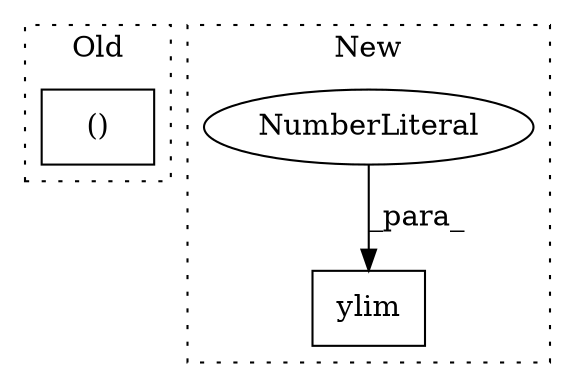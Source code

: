 digraph G {
subgraph cluster0 {
1 [label="()" a="106" s="735" l="25" shape="box"];
label = "Old";
style="dotted";
}
subgraph cluster1 {
2 [label="ylim" a="32" s="1297,1307" l="5,1" shape="box"];
3 [label="NumberLiteral" a="34" s="1304" l="3" shape="ellipse"];
label = "New";
style="dotted";
}
3 -> 2 [label="_para_"];
}